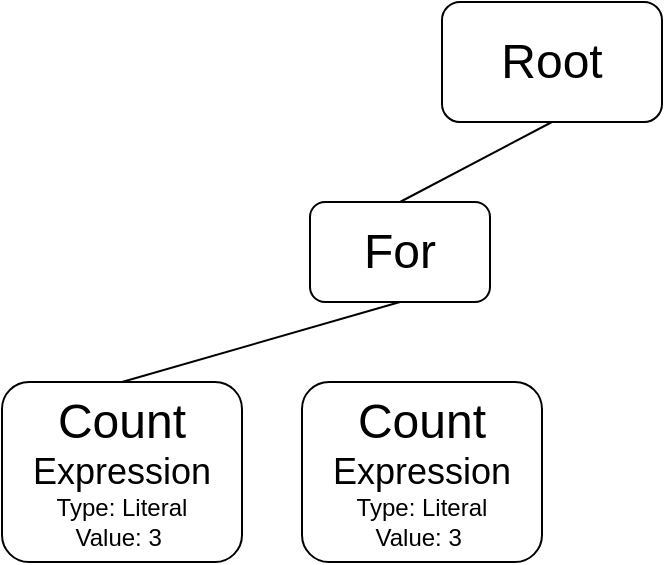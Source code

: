 <mxfile version="25.0.3">
  <diagram name="Page-1" id="bnTKhZxYMzRQGBIhsfUs">
    <mxGraphModel dx="937" dy="481" grid="1" gridSize="10" guides="1" tooltips="1" connect="1" arrows="1" fold="1" page="1" pageScale="1" pageWidth="827" pageHeight="1169" math="0" shadow="0">
      <root>
        <mxCell id="0" />
        <mxCell id="1" parent="0" />
        <mxCell id="voyBLq61VR0weM2wYh7M-1" value="&lt;font style=&quot;font-size: 24px;&quot;&gt;Root&lt;/font&gt;" style="rounded=1;whiteSpace=wrap;html=1;" vertex="1" parent="1">
          <mxGeometry x="390" y="80" width="110" height="60" as="geometry" />
        </mxCell>
        <mxCell id="voyBLq61VR0weM2wYh7M-2" value="&lt;font style=&quot;font-size: 24px;&quot;&gt;For&lt;/font&gt;" style="rounded=1;whiteSpace=wrap;html=1;" vertex="1" parent="1">
          <mxGeometry x="324" y="180" width="90" height="50" as="geometry" />
        </mxCell>
        <mxCell id="voyBLq61VR0weM2wYh7M-3" value="" style="endArrow=none;html=1;rounded=0;entryX=0.5;entryY=1;entryDx=0;entryDy=0;exitX=0.5;exitY=0;exitDx=0;exitDy=0;" edge="1" parent="1" source="voyBLq61VR0weM2wYh7M-2" target="voyBLq61VR0weM2wYh7M-1">
          <mxGeometry width="50" height="50" relative="1" as="geometry">
            <mxPoint x="360" y="280" as="sourcePoint" />
            <mxPoint x="410" y="230" as="targetPoint" />
          </mxGeometry>
        </mxCell>
        <mxCell id="voyBLq61VR0weM2wYh7M-4" value="&lt;font style=&quot;font-size: 24px;&quot;&gt;Count&lt;/font&gt;&lt;div&gt;&lt;font style=&quot;font-size: 18px;&quot;&gt;Expression&lt;br&gt;&lt;/font&gt;&lt;div&gt;&lt;span style=&quot;background-color: initial;&quot;&gt;Type: Literal&lt;/span&gt;&lt;/div&gt;&lt;div&gt;&lt;span style=&quot;background-color: initial;&quot;&gt;Value: 3&amp;nbsp;&lt;/span&gt;&lt;/div&gt;&lt;/div&gt;" style="rounded=1;whiteSpace=wrap;html=1;" vertex="1" parent="1">
          <mxGeometry x="170" y="270" width="120" height="90" as="geometry" />
        </mxCell>
        <mxCell id="voyBLq61VR0weM2wYh7M-6" value="" style="endArrow=none;html=1;rounded=0;exitX=0.5;exitY=0;exitDx=0;exitDy=0;entryX=0.5;entryY=1;entryDx=0;entryDy=0;" edge="1" parent="1" source="voyBLq61VR0weM2wYh7M-4" target="voyBLq61VR0weM2wYh7M-2">
          <mxGeometry width="50" height="50" relative="1" as="geometry">
            <mxPoint x="310" y="300" as="sourcePoint" />
            <mxPoint x="360" y="250" as="targetPoint" />
          </mxGeometry>
        </mxCell>
        <mxCell id="voyBLq61VR0weM2wYh7M-7" value="&lt;font style=&quot;font-size: 24px;&quot;&gt;Count&lt;/font&gt;&lt;div&gt;&lt;font style=&quot;font-size: 18px;&quot;&gt;Expression&lt;br&gt;&lt;/font&gt;&lt;div&gt;&lt;span style=&quot;background-color: initial;&quot;&gt;Type: Literal&lt;/span&gt;&lt;/div&gt;&lt;div&gt;&lt;span style=&quot;background-color: initial;&quot;&gt;Value: 3&amp;nbsp;&lt;/span&gt;&lt;/div&gt;&lt;/div&gt;" style="rounded=1;whiteSpace=wrap;html=1;" vertex="1" parent="1">
          <mxGeometry x="320" y="270" width="120" height="90" as="geometry" />
        </mxCell>
      </root>
    </mxGraphModel>
  </diagram>
</mxfile>

